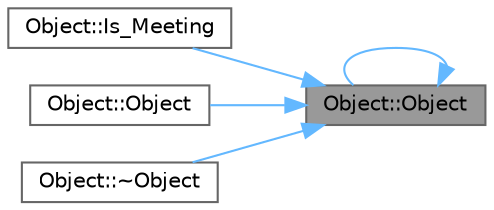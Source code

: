 digraph "Object::Object"
{
 // LATEX_PDF_SIZE
  bgcolor="transparent";
  edge [fontname=Helvetica,fontsize=10,labelfontname=Helvetica,labelfontsize=10];
  node [fontname=Helvetica,fontsize=10,shape=box,height=0.2,width=0.4];
  rankdir="RL";
  Node1 [id="Node000001",label="Object::Object",height=0.2,width=0.4,color="gray40", fillcolor="grey60", style="filled", fontcolor="black",tooltip="构造函数"];
  Node1 -> Node2 [id="edge1_Node000001_Node000002",dir="back",color="steelblue1",style="solid",tooltip=" "];
  Node2 [id="Node000002",label="Object::Is_Meeting",height=0.2,width=0.4,color="grey40", fillcolor="white", style="filled",URL="$class_object.html#a4d4d8093a1b5ae59e7bee65b67a44485",tooltip="判断对象是否相遇"];
  Node1 -> Node1 [id="edge2_Node000001_Node000001",dir="back",color="steelblue1",style="solid",tooltip=" "];
  Node1 -> Node3 [id="edge3_Node000001_Node000003",dir="back",color="steelblue1",style="solid",tooltip=" "];
  Node3 [id="Node000003",label="Object::Object",height=0.2,width=0.4,color="grey40", fillcolor="white", style="filled",URL="$class_object.html#aec7a1bc847bc5d1dc031cdec32243838",tooltip="构造函数"];
  Node1 -> Node4 [id="edge4_Node000001_Node000004",dir="back",color="steelblue1",style="solid",tooltip=" "];
  Node4 [id="Node000004",label="Object::~Object",height=0.2,width=0.4,color="grey40", fillcolor="white", style="filled",URL="$class_object.html#ae8f5483f459e46687bd01e6f9977afd3",tooltip="析构函数"];
}
